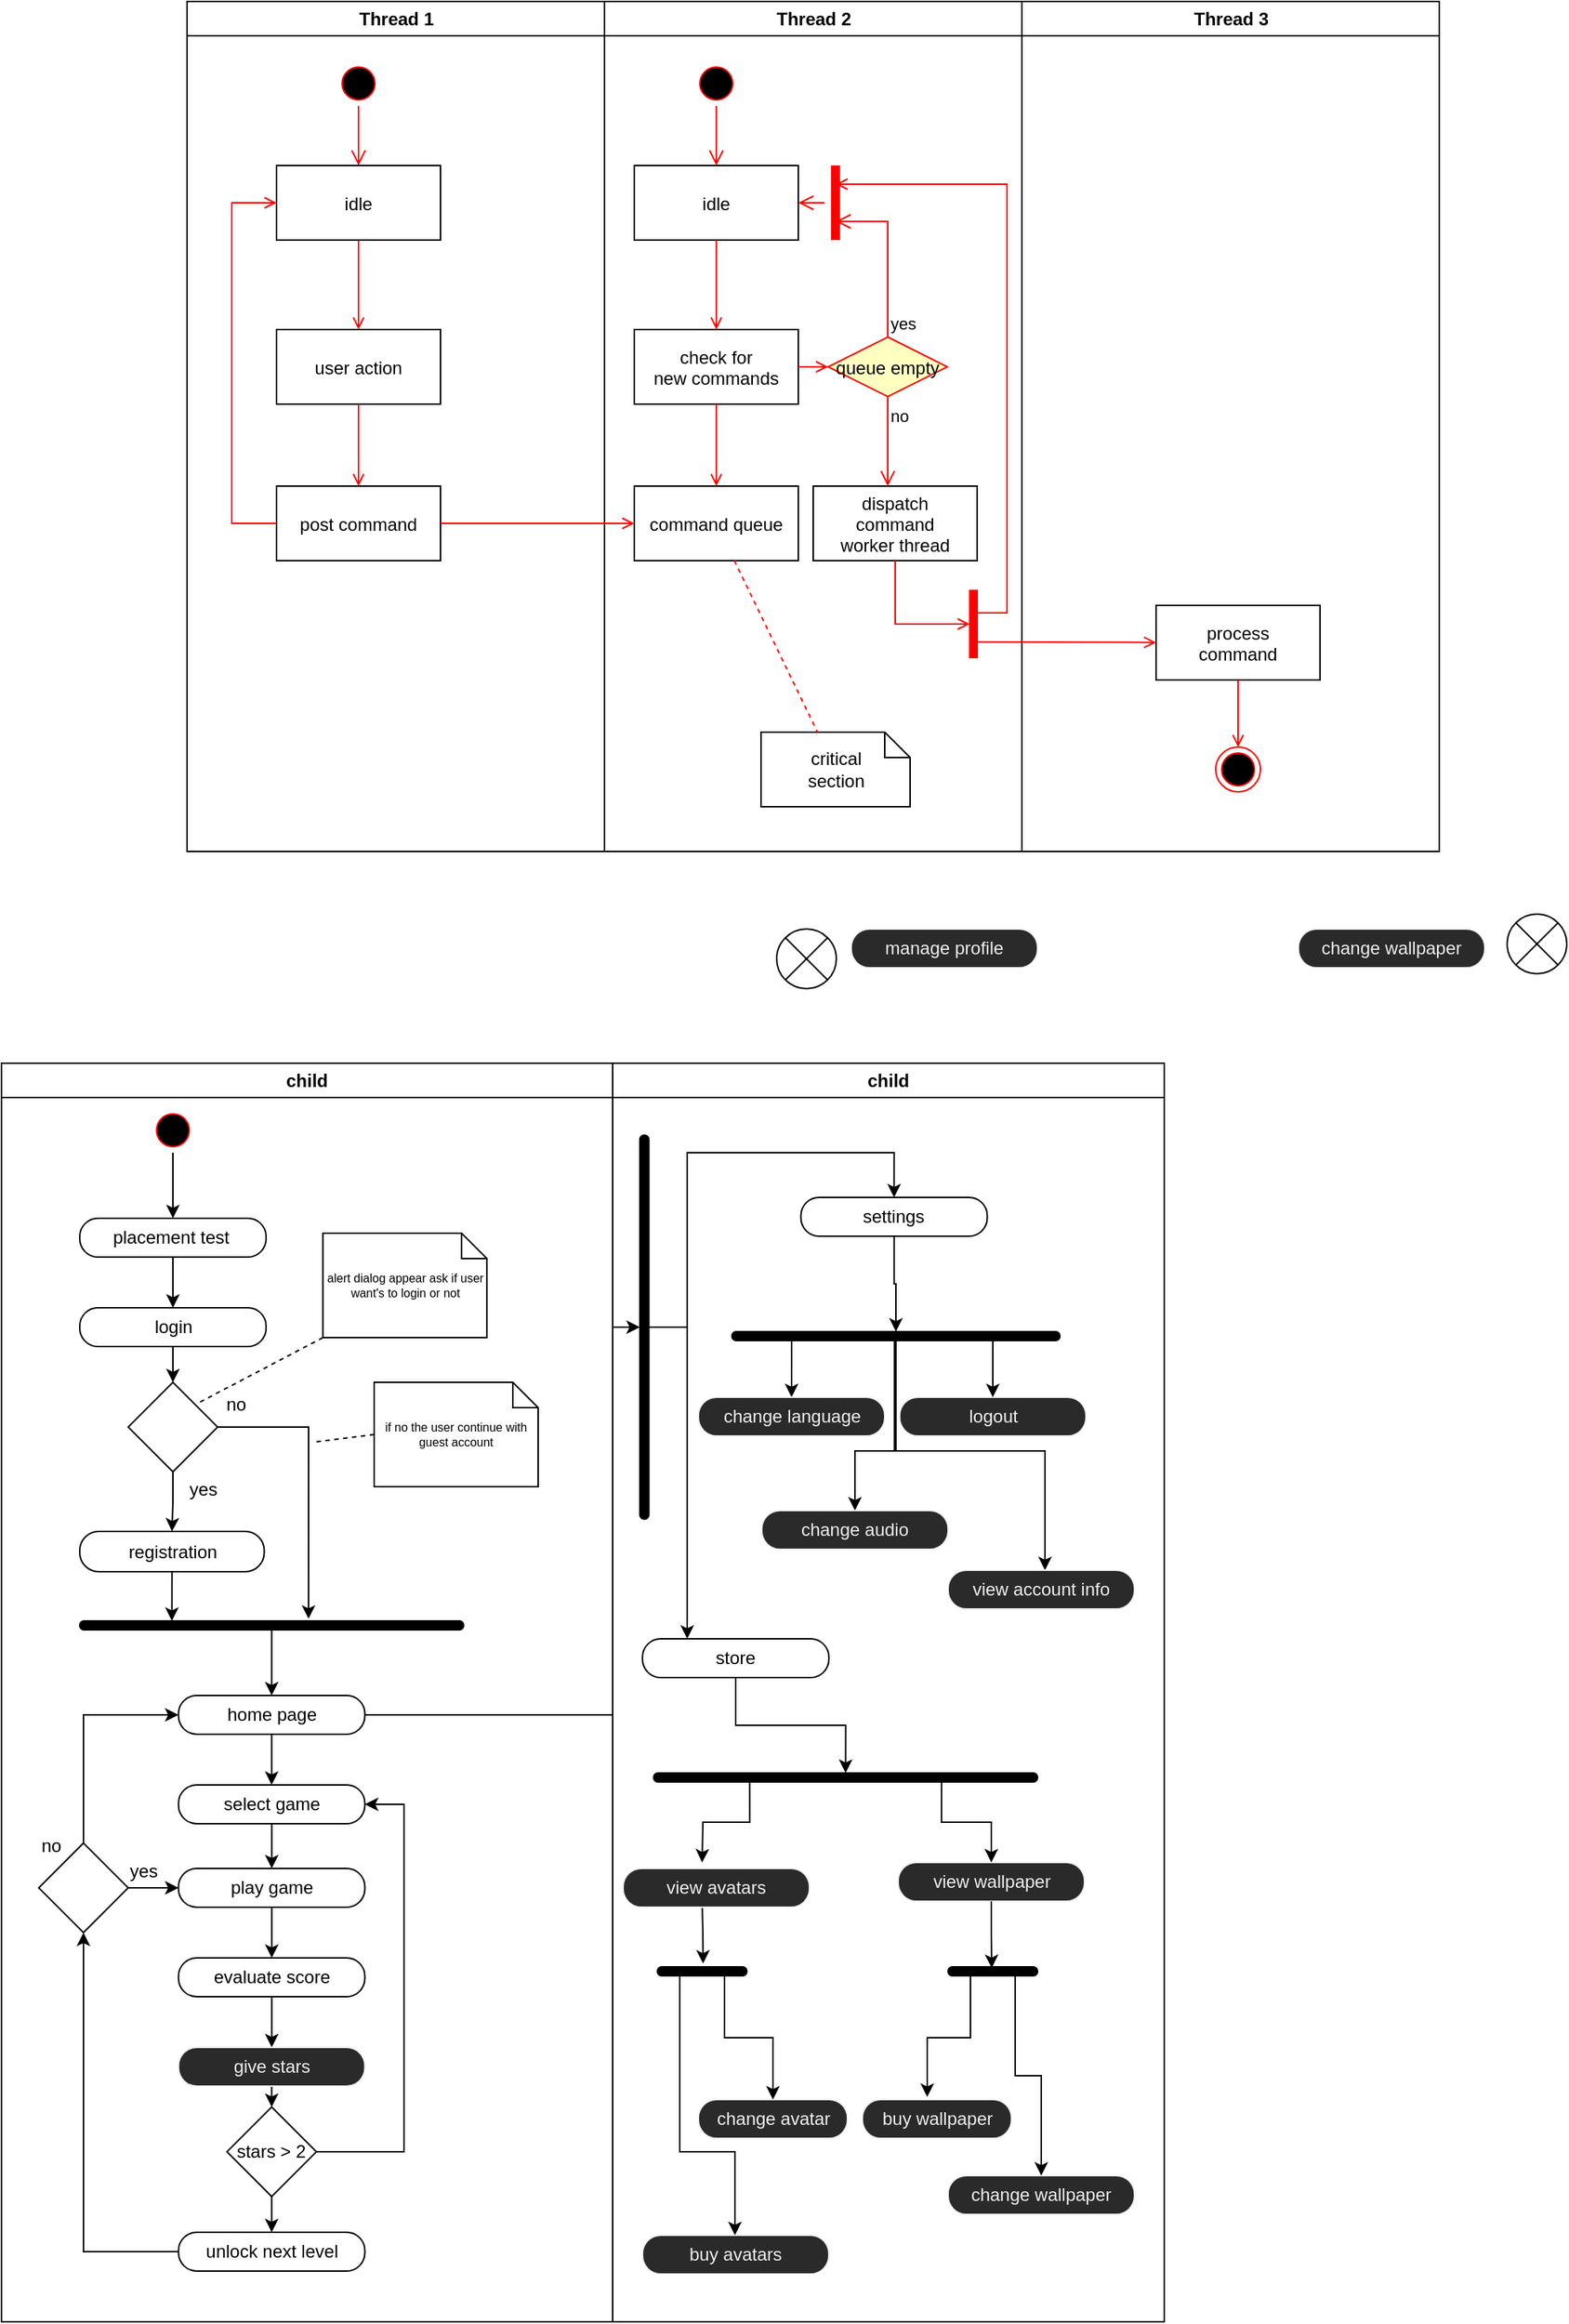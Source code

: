 <mxfile version="20.5.0" type="device"><diagram name="Page-1" id="e7e014a7-5840-1c2e-5031-d8a46d1fe8dd"><mxGraphModel dx="281" dy="156" grid="1" gridSize="10" guides="1" tooltips="1" connect="1" arrows="1" fold="1" page="1" pageScale="1" pageWidth="1169" pageHeight="826" background="none" math="0" shadow="0"><root><mxCell id="0"/><mxCell id="1" parent="0"/><mxCell id="2" value="Thread 1" style="swimlane;whiteSpace=wrap" parent="1" vertex="1"><mxGeometry x="164.5" y="128" width="280" height="570" as="geometry"/></mxCell><mxCell id="5" value="" style="ellipse;shape=startState;fillColor=#000000;strokeColor=#ff0000;" parent="2" vertex="1"><mxGeometry x="100" y="40" width="30" height="30" as="geometry"/></mxCell><mxCell id="6" value="" style="edgeStyle=elbowEdgeStyle;elbow=horizontal;verticalAlign=bottom;endArrow=open;endSize=8;strokeColor=#FF0000;endFill=1;rounded=0" parent="2" source="5" target="7" edge="1"><mxGeometry x="100" y="40" as="geometry"><mxPoint x="115" y="110" as="targetPoint"/></mxGeometry></mxCell><mxCell id="7" value="idle" style="" parent="2" vertex="1"><mxGeometry x="60" y="110" width="110" height="50" as="geometry"/></mxCell><mxCell id="8" value="user action" style="" parent="2" vertex="1"><mxGeometry x="60" y="220" width="110" height="50" as="geometry"/></mxCell><mxCell id="9" value="" style="endArrow=open;strokeColor=#FF0000;endFill=1;rounded=0" parent="2" source="7" target="8" edge="1"><mxGeometry relative="1" as="geometry"/></mxCell><mxCell id="10" value="post command" style="" parent="2" vertex="1"><mxGeometry x="60" y="325" width="110" height="50" as="geometry"/></mxCell><mxCell id="11" value="" style="endArrow=open;strokeColor=#FF0000;endFill=1;rounded=0" parent="2" source="8" target="10" edge="1"><mxGeometry relative="1" as="geometry"/></mxCell><mxCell id="12" value="" style="edgeStyle=elbowEdgeStyle;elbow=horizontal;strokeColor=#FF0000;endArrow=open;endFill=1;rounded=0" parent="2" source="10" target="7" edge="1"><mxGeometry width="100" height="100" relative="1" as="geometry"><mxPoint x="160" y="290" as="sourcePoint"/><mxPoint x="260" y="190" as="targetPoint"/><Array as="points"><mxPoint x="30" y="250"/></Array></mxGeometry></mxCell><mxCell id="3" value="Thread 2" style="swimlane;whiteSpace=wrap" parent="1" vertex="1"><mxGeometry x="444.5" y="128" width="280" height="570" as="geometry"/></mxCell><mxCell id="13" value="" style="ellipse;shape=startState;fillColor=#000000;strokeColor=#ff0000;" parent="3" vertex="1"><mxGeometry x="60" y="40" width="30" height="30" as="geometry"/></mxCell><mxCell id="14" value="" style="edgeStyle=elbowEdgeStyle;elbow=horizontal;verticalAlign=bottom;endArrow=open;endSize=8;strokeColor=#FF0000;endFill=1;rounded=0" parent="3" source="13" target="15" edge="1"><mxGeometry x="40" y="20" as="geometry"><mxPoint x="55" y="90" as="targetPoint"/></mxGeometry></mxCell><mxCell id="15" value="idle" style="" parent="3" vertex="1"><mxGeometry x="20" y="110" width="110" height="50" as="geometry"/></mxCell><mxCell id="16" value="check for &#10;new commands" style="" parent="3" vertex="1"><mxGeometry x="20" y="220" width="110" height="50" as="geometry"/></mxCell><mxCell id="17" value="" style="endArrow=open;strokeColor=#FF0000;endFill=1;rounded=0" parent="3" source="15" target="16" edge="1"><mxGeometry relative="1" as="geometry"/></mxCell><mxCell id="18" value="command queue" style="" parent="3" vertex="1"><mxGeometry x="20" y="325" width="110" height="50" as="geometry"/></mxCell><mxCell id="19" value="" style="endArrow=open;strokeColor=#FF0000;endFill=1;rounded=0" parent="3" source="16" target="18" edge="1"><mxGeometry relative="1" as="geometry"/></mxCell><mxCell id="21" value="queue empty" style="rhombus;fillColor=#ffffc0;strokeColor=#ff0000;" parent="3" vertex="1"><mxGeometry x="150" y="225" width="80" height="40" as="geometry"/></mxCell><mxCell id="22" value="yes" style="edgeStyle=elbowEdgeStyle;elbow=horizontal;align=left;verticalAlign=bottom;endArrow=open;endSize=8;strokeColor=#FF0000;exitX=0.5;exitY=0;endFill=1;rounded=0;entryX=0.75;entryY=0.5;entryPerimeter=0" parent="3" source="21" target="25" edge="1"><mxGeometry x="-1" relative="1" as="geometry"><mxPoint x="160" y="150" as="targetPoint"/><Array as="points"><mxPoint x="190" y="180"/></Array></mxGeometry></mxCell><mxCell id="23" value="no" style="edgeStyle=elbowEdgeStyle;elbow=horizontal;align=left;verticalAlign=top;endArrow=open;endSize=8;strokeColor=#FF0000;endFill=1;rounded=0" parent="3" source="21" target="30" edge="1"><mxGeometry x="-1" relative="1" as="geometry"><mxPoint x="190" y="305" as="targetPoint"/></mxGeometry></mxCell><mxCell id="24" value="" style="endArrow=open;strokeColor=#FF0000;endFill=1;rounded=0" parent="3" source="16" target="21" edge="1"><mxGeometry relative="1" as="geometry"/></mxCell><mxCell id="25" value="" style="shape=line;strokeWidth=6;strokeColor=#ff0000;rotation=90" parent="3" vertex="1"><mxGeometry x="130" y="127.5" width="50" height="15" as="geometry"/></mxCell><mxCell id="26" value="" style="edgeStyle=elbowEdgeStyle;elbow=horizontal;verticalAlign=bottom;endArrow=open;endSize=8;strokeColor=#FF0000;endFill=1;rounded=0" parent="3" source="25" target="15" edge="1"><mxGeometry x="130" y="90" as="geometry"><mxPoint x="230" y="140" as="targetPoint"/></mxGeometry></mxCell><mxCell id="30" value="dispatch&#10;command&#10;worker thread" style="" parent="3" vertex="1"><mxGeometry x="140" y="325" width="110" height="50" as="geometry"/></mxCell><mxCell id="31" value="critical&#10;section" style="shape=note;whiteSpace=wrap;size=17" parent="3" vertex="1"><mxGeometry x="105" y="490" width="100" height="50" as="geometry"/></mxCell><mxCell id="32" value="" style="endArrow=none;strokeColor=#FF0000;endFill=0;rounded=0;dashed=1" parent="3" source="18" target="31" edge="1"><mxGeometry relative="1" as="geometry"/></mxCell><mxCell id="34" value="" style="whiteSpace=wrap;strokeColor=#FF0000;fillColor=#FF0000" parent="3" vertex="1"><mxGeometry x="245" y="395" width="5" height="45" as="geometry"/></mxCell><mxCell id="41" value="" style="edgeStyle=elbowEdgeStyle;elbow=horizontal;entryX=0;entryY=0.5;strokeColor=#FF0000;endArrow=open;endFill=1;rounded=0" parent="3" source="30" target="34" edge="1"><mxGeometry width="100" height="100" relative="1" as="geometry"><mxPoint x="60" y="480" as="sourcePoint"/><mxPoint x="160" y="380" as="targetPoint"/><Array as="points"><mxPoint x="195" y="400"/></Array></mxGeometry></mxCell><mxCell id="4" value="Thread 3" style="swimlane;whiteSpace=wrap" parent="1" vertex="1"><mxGeometry x="724.5" y="128" width="280" height="570" as="geometry"/></mxCell><mxCell id="33" value="process&#10;command" style="" parent="4" vertex="1"><mxGeometry x="90" y="405" width="110" height="50" as="geometry"/></mxCell><mxCell id="35" value="" style="edgeStyle=elbowEdgeStyle;elbow=horizontal;strokeColor=#FF0000;endArrow=open;endFill=1;rounded=0;entryX=0.25;entryY=0.5;entryPerimeter=0" parent="4" target="25" edge="1"><mxGeometry width="100" height="100" relative="1" as="geometry"><mxPoint x="-30" y="410" as="sourcePoint"/><mxPoint x="-120" y="120" as="targetPoint"/><Array as="points"><mxPoint x="-10" y="135"/></Array></mxGeometry></mxCell><mxCell id="37" value="" style="edgeStyle=none;strokeColor=#FF0000;endArrow=open;endFill=1;rounded=0" parent="4" target="33" edge="1"><mxGeometry width="100" height="100" relative="1" as="geometry"><mxPoint x="-30" y="429.5" as="sourcePoint"/><mxPoint x="90" y="429.5" as="targetPoint"/></mxGeometry></mxCell><mxCell id="38" value="" style="ellipse;shape=endState;fillColor=#000000;strokeColor=#ff0000" parent="4" vertex="1"><mxGeometry x="130" y="500" width="30" height="30" as="geometry"/></mxCell><mxCell id="39" value="" style="endArrow=open;strokeColor=#FF0000;endFill=1;rounded=0" parent="4" source="33" target="38" edge="1"><mxGeometry relative="1" as="geometry"/></mxCell><mxCell id="20" value="" style="endArrow=open;strokeColor=#FF0000;endFill=1;rounded=0" parent="1" source="10" target="18" edge="1"><mxGeometry relative="1" as="geometry"/></mxCell><mxCell id="WMfVyOGKmo8t3W_rzKKd-42" value="child" style="swimlane;whiteSpace=wrap;" parent="1" vertex="1"><mxGeometry x="450" y="840" width="370" height="844" as="geometry"><mxRectangle x="450" y="840" width="70" height="30" as="alternateBounds"/></mxGeometry></mxCell><mxCell id="ETgoOi64vkc460wz7OdG-131" value="" style="edgeStyle=orthogonalEdgeStyle;rounded=0;orthogonalLoop=1;jettySize=auto;html=1;entryX=0.5;entryY=0;entryDx=0;entryDy=0;" parent="WMfVyOGKmo8t3W_rzKKd-42" source="ETgoOi64vkc460wz7OdG-128" target="UZT82pDDOwl8bOrQ1fOS-42" edge="1"><mxGeometry relative="1" as="geometry"/></mxCell><mxCell id="ETgoOi64vkc460wz7OdG-128" value="settings" style="rounded=1;whiteSpace=wrap;html=1;arcSize=47;" parent="WMfVyOGKmo8t3W_rzKKd-42" vertex="1"><mxGeometry x="126.25" y="90" width="125" height="26" as="geometry"/></mxCell><mxCell id="UZT82pDDOwl8bOrQ1fOS-41" value="logout" style="rounded=1;whiteSpace=wrap;html=1;arcSize=47;fillColor=rgb(42, 42, 42);strokeColor=rgb(240, 240, 240);fontColor=rgb(240, 240, 240);" vertex="1" parent="WMfVyOGKmo8t3W_rzKKd-42"><mxGeometry x="192.5" y="224" width="125" height="26" as="geometry"/></mxCell><mxCell id="UZT82pDDOwl8bOrQ1fOS-43" style="edgeStyle=orthogonalEdgeStyle;rounded=0;orthogonalLoop=1;jettySize=auto;html=1;exitX=0.801;exitY=1.016;exitDx=0;exitDy=0;entryX=0.5;entryY=0;entryDx=0;entryDy=0;exitPerimeter=0;" edge="1" parent="WMfVyOGKmo8t3W_rzKKd-42" source="UZT82pDDOwl8bOrQ1fOS-42" target="UZT82pDDOwl8bOrQ1fOS-41"><mxGeometry relative="1" as="geometry"><Array as="points"><mxPoint x="255" y="186"/></Array></mxGeometry></mxCell><mxCell id="UZT82pDDOwl8bOrQ1fOS-44" style="edgeStyle=orthogonalEdgeStyle;rounded=0;orthogonalLoop=1;jettySize=auto;html=1;entryX=0.5;entryY=0;entryDx=0;entryDy=0;exitX=0.182;exitY=1.05;exitDx=0;exitDy=0;exitPerimeter=0;" edge="1" parent="WMfVyOGKmo8t3W_rzKKd-42" source="UZT82pDDOwl8bOrQ1fOS-42" target="UZT82pDDOwl8bOrQ1fOS-56"><mxGeometry relative="1" as="geometry"><mxPoint x="120" y="190" as="sourcePoint"/><mxPoint x="124.5" y="250" as="targetPoint"/></mxGeometry></mxCell><mxCell id="UZT82pDDOwl8bOrQ1fOS-127" style="edgeStyle=orthogonalEdgeStyle;rounded=0;orthogonalLoop=1;jettySize=auto;html=1;exitX=0.5;exitY=1;exitDx=0;exitDy=0;" edge="1" parent="WMfVyOGKmo8t3W_rzKKd-42" source="UZT82pDDOwl8bOrQ1fOS-42"><mxGeometry relative="1" as="geometry"><mxPoint x="290" y="340" as="targetPoint"/><Array as="points"><mxPoint x="189" y="260"/><mxPoint x="290" y="260"/><mxPoint x="290" y="340"/></Array></mxGeometry></mxCell><mxCell id="UZT82pDDOwl8bOrQ1fOS-131" style="edgeStyle=orthogonalEdgeStyle;rounded=0;orthogonalLoop=1;jettySize=auto;html=1;exitX=0.5;exitY=1;exitDx=0;exitDy=0;entryX=0.5;entryY=0;entryDx=0;entryDy=0;" edge="1" parent="WMfVyOGKmo8t3W_rzKKd-42" source="UZT82pDDOwl8bOrQ1fOS-42" target="UZT82pDDOwl8bOrQ1fOS-57"><mxGeometry relative="1" as="geometry"><Array as="points"><mxPoint x="189" y="260"/><mxPoint x="162" y="260"/></Array></mxGeometry></mxCell><mxCell id="UZT82pDDOwl8bOrQ1fOS-42" value="" style="rounded=1;whiteSpace=wrap;html=1;arcSize=47;fillColor=#000000;strokeColor=rgb(0, 0, 0);fontColor=rgb(0, 0, 0);" vertex="1" parent="WMfVyOGKmo8t3W_rzKKd-42"><mxGeometry x="80" y="180" width="220" height="6" as="geometry"/></mxCell><mxCell id="UZT82pDDOwl8bOrQ1fOS-56" value="change language" style="rounded=1;whiteSpace=wrap;html=1;arcSize=47;fillColor=rgb(42, 42, 42);strokeColor=rgb(240, 240, 240);fontColor=rgb(240, 240, 240);" vertex="1" parent="WMfVyOGKmo8t3W_rzKKd-42"><mxGeometry x="57.5" y="224" width="125" height="26" as="geometry"/></mxCell><mxCell id="UZT82pDDOwl8bOrQ1fOS-57" value="change audio" style="rounded=1;whiteSpace=wrap;html=1;arcSize=47;fillColor=rgb(42, 42, 42);strokeColor=rgb(240, 240, 240);fontColor=rgb(240, 240, 240);" vertex="1" parent="WMfVyOGKmo8t3W_rzKKd-42"><mxGeometry x="100" y="300" width="125" height="26" as="geometry"/></mxCell><mxCell id="UZT82pDDOwl8bOrQ1fOS-59" value="" style="group" vertex="1" connectable="0" parent="WMfVyOGKmo8t3W_rzKKd-42"><mxGeometry x="110" y="-90" width="40" height="40" as="geometry"/></mxCell><mxCell id="UZT82pDDOwl8bOrQ1fOS-48" value="" style="ellipse;whiteSpace=wrap;html=1;aspect=fixed;" vertex="1" parent="UZT82pDDOwl8bOrQ1fOS-59"><mxGeometry width="40" height="40" as="geometry"/></mxCell><mxCell id="UZT82pDDOwl8bOrQ1fOS-49" value="" style="endArrow=none;html=1;rounded=0;entryX=1;entryY=0;entryDx=0;entryDy=0;exitX=0;exitY=1;exitDx=0;exitDy=0;" edge="1" parent="UZT82pDDOwl8bOrQ1fOS-59" source="UZT82pDDOwl8bOrQ1fOS-48" target="UZT82pDDOwl8bOrQ1fOS-48"><mxGeometry width="50" height="50" relative="1" as="geometry"><mxPoint x="-95" y="40" as="sourcePoint"/><mxPoint x="-45" y="-10" as="targetPoint"/></mxGeometry></mxCell><mxCell id="UZT82pDDOwl8bOrQ1fOS-50" value="" style="endArrow=none;html=1;rounded=0;entryX=0;entryY=0;entryDx=0;entryDy=0;exitX=1;exitY=1;exitDx=0;exitDy=0;" edge="1" parent="UZT82pDDOwl8bOrQ1fOS-59" source="UZT82pDDOwl8bOrQ1fOS-48" target="UZT82pDDOwl8bOrQ1fOS-48"><mxGeometry width="50" height="50" relative="1" as="geometry"><mxPoint x="-54.142" y="44.142" as="sourcePoint"/><mxPoint x="-25.858" y="15.858" as="targetPoint"/></mxGeometry></mxCell><mxCell id="UZT82pDDOwl8bOrQ1fOS-63" value="view account info" style="rounded=1;whiteSpace=wrap;html=1;arcSize=47;fillColor=rgb(42, 42, 42);strokeColor=rgb(240, 240, 240);fontColor=rgb(240, 240, 240);" vertex="1" parent="WMfVyOGKmo8t3W_rzKKd-42"><mxGeometry x="225" y="340" width="125" height="26" as="geometry"/></mxCell><mxCell id="UZT82pDDOwl8bOrQ1fOS-132" style="edgeStyle=orthogonalEdgeStyle;rounded=0;orthogonalLoop=1;jettySize=auto;html=1;exitX=0.5;exitY=1;exitDx=0;exitDy=0;entryX=0.5;entryY=0;entryDx=0;entryDy=0;" edge="1" parent="WMfVyOGKmo8t3W_rzKKd-42" source="UZT82pDDOwl8bOrQ1fOS-128" target="ETgoOi64vkc460wz7OdG-128"><mxGeometry relative="1" as="geometry"><Array as="points"><mxPoint x="50" y="177"/><mxPoint x="50" y="60"/><mxPoint x="189" y="60"/></Array></mxGeometry></mxCell><mxCell id="UZT82pDDOwl8bOrQ1fOS-133" style="edgeStyle=orthogonalEdgeStyle;rounded=0;orthogonalLoop=1;jettySize=auto;html=1;exitX=0.5;exitY=1;exitDx=0;exitDy=0;" edge="1" parent="WMfVyOGKmo8t3W_rzKKd-42" source="UZT82pDDOwl8bOrQ1fOS-128" target="UZT82pDDOwl8bOrQ1fOS-69"><mxGeometry relative="1" as="geometry"><Array as="points"><mxPoint x="50" y="177"/></Array></mxGeometry></mxCell><mxCell id="UZT82pDDOwl8bOrQ1fOS-128" value="" style="rounded=1;whiteSpace=wrap;html=1;arcSize=47;fillColor=#000000;strokeColor=rgb(0, 0, 0);fontColor=rgb(0, 0, 0);rotation=-90;" vertex="1" parent="WMfVyOGKmo8t3W_rzKKd-42"><mxGeometry x="-107.5" y="174" width="257.5" height="6" as="geometry"/></mxCell><mxCell id="UZT82pDDOwl8bOrQ1fOS-69" value="store" style="rounded=1;whiteSpace=wrap;html=1;arcSize=47;" vertex="1" parent="WMfVyOGKmo8t3W_rzKKd-42"><mxGeometry x="20" y="386" width="125" height="26" as="geometry"/></mxCell><mxCell id="UZT82pDDOwl8bOrQ1fOS-90" style="edgeStyle=orthogonalEdgeStyle;rounded=0;orthogonalLoop=1;jettySize=auto;html=1;exitX=0.25;exitY=1;exitDx=0;exitDy=0;entryX=0.5;entryY=0;entryDx=0;entryDy=0;" edge="1" parent="WMfVyOGKmo8t3W_rzKKd-42" source="UZT82pDDOwl8bOrQ1fOS-74"><mxGeometry relative="1" as="geometry"><mxPoint x="60" y="536" as="targetPoint"/></mxGeometry></mxCell><mxCell id="UZT82pDDOwl8bOrQ1fOS-74" value="" style="rounded=1;whiteSpace=wrap;html=1;arcSize=47;fillColor=#000000;strokeColor=rgb(0, 0, 0);fontColor=rgb(0, 0, 0);" vertex="1" parent="WMfVyOGKmo8t3W_rzKKd-42"><mxGeometry x="27.5" y="476" width="257.5" height="6" as="geometry"/></mxCell><mxCell id="UZT82pDDOwl8bOrQ1fOS-68" value="" style="edgeStyle=orthogonalEdgeStyle;rounded=0;orthogonalLoop=1;jettySize=auto;html=1;entryX=0.5;entryY=0;entryDx=0;entryDy=0;" edge="1" parent="WMfVyOGKmo8t3W_rzKKd-42" source="UZT82pDDOwl8bOrQ1fOS-69" target="UZT82pDDOwl8bOrQ1fOS-74"><mxGeometry relative="1" as="geometry"/></mxCell><mxCell id="UZT82pDDOwl8bOrQ1fOS-54" value="buy avatars" style="rounded=1;whiteSpace=wrap;html=1;arcSize=47;fillColor=rgb(42, 42, 42);strokeColor=rgb(240, 240, 240);fontColor=rgb(240, 240, 240);" vertex="1" parent="WMfVyOGKmo8t3W_rzKKd-42"><mxGeometry x="20" y="786" width="125" height="26" as="geometry"/></mxCell><mxCell id="UZT82pDDOwl8bOrQ1fOS-93" style="edgeStyle=orthogonalEdgeStyle;rounded=0;orthogonalLoop=1;jettySize=auto;html=1;exitX=0.5;exitY=1;exitDx=0;exitDy=0;entryX=0.511;entryY=-0.37;entryDx=0;entryDy=0;entryPerimeter=0;" edge="1" parent="WMfVyOGKmo8t3W_rzKKd-42" target="UZT82pDDOwl8bOrQ1fOS-92"><mxGeometry relative="1" as="geometry"><mxPoint x="60" y="562" as="sourcePoint"/></mxGeometry></mxCell><mxCell id="UZT82pDDOwl8bOrQ1fOS-87" value="change avatar" style="rounded=1;whiteSpace=wrap;html=1;arcSize=47;fillColor=rgb(42, 42, 42);strokeColor=rgb(240, 240, 240);fontColor=rgb(240, 240, 240);" vertex="1" parent="WMfVyOGKmo8t3W_rzKKd-42"><mxGeometry x="57.5" y="695" width="100" height="26" as="geometry"/></mxCell><mxCell id="UZT82pDDOwl8bOrQ1fOS-88" value="view wallpaper" style="rounded=1;whiteSpace=wrap;html=1;arcSize=47;fillColor=rgb(42, 42, 42);strokeColor=rgb(240, 240, 240);fontColor=rgb(240, 240, 240);" vertex="1" parent="WMfVyOGKmo8t3W_rzKKd-42"><mxGeometry x="191.5" y="536" width="125" height="26" as="geometry"/></mxCell><mxCell id="UZT82pDDOwl8bOrQ1fOS-89" style="edgeStyle=orthogonalEdgeStyle;rounded=0;orthogonalLoop=1;jettySize=auto;html=1;exitX=0.75;exitY=1;exitDx=0;exitDy=0;entryX=0.5;entryY=0;entryDx=0;entryDy=0;" edge="1" parent="WMfVyOGKmo8t3W_rzKKd-42" source="UZT82pDDOwl8bOrQ1fOS-74" target="UZT82pDDOwl8bOrQ1fOS-88"><mxGeometry relative="1" as="geometry"/></mxCell><mxCell id="UZT82pDDOwl8bOrQ1fOS-94" style="edgeStyle=orthogonalEdgeStyle;rounded=0;orthogonalLoop=1;jettySize=auto;html=1;exitX=0.75;exitY=1;exitDx=0;exitDy=0;entryX=0.5;entryY=0;entryDx=0;entryDy=0;" edge="1" parent="WMfVyOGKmo8t3W_rzKKd-42" source="UZT82pDDOwl8bOrQ1fOS-92" target="UZT82pDDOwl8bOrQ1fOS-87"><mxGeometry relative="1" as="geometry"/></mxCell><mxCell id="UZT82pDDOwl8bOrQ1fOS-130" style="edgeStyle=orthogonalEdgeStyle;rounded=0;orthogonalLoop=1;jettySize=auto;html=1;exitX=0.25;exitY=1;exitDx=0;exitDy=0;" edge="1" parent="WMfVyOGKmo8t3W_rzKKd-42" source="UZT82pDDOwl8bOrQ1fOS-92" target="UZT82pDDOwl8bOrQ1fOS-54"><mxGeometry relative="1" as="geometry"><Array as="points"><mxPoint x="45" y="730"/><mxPoint x="82" y="730"/></Array></mxGeometry></mxCell><mxCell id="UZT82pDDOwl8bOrQ1fOS-92" value="" style="rounded=1;whiteSpace=wrap;html=1;arcSize=47;fillColor=#000000;strokeColor=rgb(0, 0, 0);fontColor=rgb(0, 0, 0);" vertex="1" parent="WMfVyOGKmo8t3W_rzKKd-42"><mxGeometry x="30" y="606" width="60" height="6" as="geometry"/></mxCell><mxCell id="UZT82pDDOwl8bOrQ1fOS-112" value="buy wallpaper" style="rounded=1;whiteSpace=wrap;html=1;arcSize=47;fillColor=rgb(42, 42, 42);strokeColor=rgb(240, 240, 240);fontColor=rgb(240, 240, 240);" vertex="1" parent="WMfVyOGKmo8t3W_rzKKd-42"><mxGeometry x="167.5" y="695" width="100" height="26" as="geometry"/></mxCell><mxCell id="UZT82pDDOwl8bOrQ1fOS-113" value="change wallpaper" style="rounded=1;whiteSpace=wrap;html=1;arcSize=47;fillColor=rgb(42, 42, 42);strokeColor=rgb(240, 240, 240);fontColor=rgb(240, 240, 240);" vertex="1" parent="WMfVyOGKmo8t3W_rzKKd-42"><mxGeometry x="225" y="746" width="125" height="26" as="geometry"/></mxCell><mxCell id="UZT82pDDOwl8bOrQ1fOS-114" style="edgeStyle=orthogonalEdgeStyle;rounded=0;orthogonalLoop=1;jettySize=auto;html=1;exitX=0.75;exitY=1;exitDx=0;exitDy=0;entryX=0.5;entryY=0;entryDx=0;entryDy=0;" edge="1" parent="WMfVyOGKmo8t3W_rzKKd-42" source="UZT82pDDOwl8bOrQ1fOS-116" target="UZT82pDDOwl8bOrQ1fOS-113"><mxGeometry relative="1" as="geometry"/></mxCell><mxCell id="UZT82pDDOwl8bOrQ1fOS-115" style="edgeStyle=orthogonalEdgeStyle;rounded=0;orthogonalLoop=1;jettySize=auto;html=1;exitX=0.25;exitY=1;exitDx=0;exitDy=0;entryX=0.435;entryY=-0.068;entryDx=0;entryDy=0;entryPerimeter=0;" edge="1" parent="WMfVyOGKmo8t3W_rzKKd-42" source="UZT82pDDOwl8bOrQ1fOS-116" target="UZT82pDDOwl8bOrQ1fOS-112"><mxGeometry relative="1" as="geometry"/></mxCell><mxCell id="UZT82pDDOwl8bOrQ1fOS-116" value="" style="rounded=1;whiteSpace=wrap;html=1;arcSize=47;fillColor=#000000;strokeColor=rgb(0, 0, 0);fontColor=rgb(0, 0, 0);" vertex="1" parent="WMfVyOGKmo8t3W_rzKKd-42"><mxGeometry x="225" y="606" width="60" height="6" as="geometry"/></mxCell><mxCell id="UZT82pDDOwl8bOrQ1fOS-118" style="edgeStyle=orthogonalEdgeStyle;rounded=0;orthogonalLoop=1;jettySize=auto;html=1;exitX=0.5;exitY=1;exitDx=0;exitDy=0;entryX=0.488;entryY=0.127;entryDx=0;entryDy=0;entryPerimeter=0;" edge="1" parent="WMfVyOGKmo8t3W_rzKKd-42" source="UZT82pDDOwl8bOrQ1fOS-88" target="UZT82pDDOwl8bOrQ1fOS-116"><mxGeometry relative="1" as="geometry"/></mxCell><mxCell id="UZT82pDDOwl8bOrQ1fOS-84" value="view avatars" style="rounded=1;whiteSpace=wrap;html=1;arcSize=47;fillColor=rgb(42, 42, 42);strokeColor=rgb(240, 240, 240);fontColor=rgb(240, 240, 240);" vertex="1" parent="WMfVyOGKmo8t3W_rzKKd-42"><mxGeometry x="7" y="540" width="125" height="26" as="geometry"/></mxCell><mxCell id="ETgoOi64vkc460wz7OdG-87" value="child" style="swimlane;whiteSpace=wrap;" parent="1" vertex="1"><mxGeometry x="40" y="840" width="410" height="844" as="geometry"><mxRectangle x="164.5" y="826" width="70" height="30" as="alternateBounds"/></mxGeometry></mxCell><mxCell id="ETgoOi64vkc460wz7OdG-88" style="edgeStyle=orthogonalEdgeStyle;rounded=0;orthogonalLoop=1;jettySize=auto;html=1;exitX=0.5;exitY=1;exitDx=0;exitDy=0;entryX=0.5;entryY=0;entryDx=0;entryDy=0;" parent="ETgoOi64vkc460wz7OdG-87" source="ETgoOi64vkc460wz7OdG-89" target="ETgoOi64vkc460wz7OdG-90" edge="1"><mxGeometry relative="1" as="geometry"/></mxCell><mxCell id="ETgoOi64vkc460wz7OdG-89" value="" style="ellipse;shape=startState;fillColor=#000000;strokeColor=#ff0000;" parent="ETgoOi64vkc460wz7OdG-87" vertex="1"><mxGeometry x="100" y="30" width="30" height="30" as="geometry"/></mxCell><mxCell id="ETgoOi64vkc460wz7OdG-90" value="placement test&amp;nbsp;" style="rounded=1;whiteSpace=wrap;html=1;arcSize=47;" parent="ETgoOi64vkc460wz7OdG-87" vertex="1"><mxGeometry x="52.5" y="104" width="125" height="26" as="geometry"/></mxCell><mxCell id="ETgoOi64vkc460wz7OdG-91" style="edgeStyle=orthogonalEdgeStyle;rounded=0;orthogonalLoop=1;jettySize=auto;html=1;exitX=0.5;exitY=1;exitDx=0;exitDy=0;entryX=0.24;entryY=0;entryDx=0;entryDy=0;entryPerimeter=0;" parent="ETgoOi64vkc460wz7OdG-87" source="ETgoOi64vkc460wz7OdG-92" target="ETgoOi64vkc460wz7OdG-95" edge="1"><mxGeometry relative="1" as="geometry"/></mxCell><mxCell id="ETgoOi64vkc460wz7OdG-92" value="registration" style="rounded=1;whiteSpace=wrap;html=1;arcSize=47;" parent="ETgoOi64vkc460wz7OdG-87" vertex="1"><mxGeometry x="52.5" y="314" width="123.75" height="27" as="geometry"/></mxCell><mxCell id="ETgoOi64vkc460wz7OdG-93" value="no" style="text;html=1;align=center;verticalAlign=middle;resizable=0;points=[];autosize=1;strokeColor=none;fillColor=none;" parent="ETgoOi64vkc460wz7OdG-87" vertex="1"><mxGeometry x="136.88" y="214" width="40" height="30" as="geometry"/></mxCell><mxCell id="ETgoOi64vkc460wz7OdG-94" style="edgeStyle=orthogonalEdgeStyle;rounded=0;orthogonalLoop=1;jettySize=auto;html=1;exitX=0.5;exitY=1;exitDx=0;exitDy=0;entryX=0.5;entryY=0;entryDx=0;entryDy=0;" parent="ETgoOi64vkc460wz7OdG-87" source="ETgoOi64vkc460wz7OdG-95" target="ETgoOi64vkc460wz7OdG-97" edge="1"><mxGeometry relative="1" as="geometry"/></mxCell><mxCell id="ETgoOi64vkc460wz7OdG-95" value="" style="rounded=1;whiteSpace=wrap;html=1;arcSize=47;fillColor=#000000;strokeColor=rgb(0, 0, 0);fontColor=rgb(0, 0, 0);" parent="ETgoOi64vkc460wz7OdG-87" vertex="1"><mxGeometry x="52.5" y="374" width="257.5" height="6" as="geometry"/></mxCell><mxCell id="ETgoOi64vkc460wz7OdG-96" style="edgeStyle=orthogonalEdgeStyle;rounded=0;orthogonalLoop=1;jettySize=auto;html=1;exitX=0.5;exitY=1;exitDx=0;exitDy=0;entryX=0.5;entryY=0;entryDx=0;entryDy=0;" parent="ETgoOi64vkc460wz7OdG-87" source="ETgoOi64vkc460wz7OdG-97" target="ETgoOi64vkc460wz7OdG-99" edge="1"><mxGeometry relative="1" as="geometry"/></mxCell><mxCell id="ETgoOi64vkc460wz7OdG-97" value="home page" style="rounded=1;whiteSpace=wrap;html=1;arcSize=47;" parent="ETgoOi64vkc460wz7OdG-87" vertex="1"><mxGeometry x="118.75" y="424" width="125" height="26" as="geometry"/></mxCell><mxCell id="ETgoOi64vkc460wz7OdG-98" value="" style="edgeStyle=orthogonalEdgeStyle;rounded=0;orthogonalLoop=1;jettySize=auto;html=1;" parent="ETgoOi64vkc460wz7OdG-87" source="ETgoOi64vkc460wz7OdG-99" target="ETgoOi64vkc460wz7OdG-115" edge="1"><mxGeometry relative="1" as="geometry"/></mxCell><mxCell id="ETgoOi64vkc460wz7OdG-99" value="select game" style="rounded=1;whiteSpace=wrap;html=1;arcSize=47;" parent="ETgoOi64vkc460wz7OdG-87" vertex="1"><mxGeometry x="118.75" y="484" width="125" height="26" as="geometry"/></mxCell><mxCell id="ETgoOi64vkc460wz7OdG-100" value="yes" style="text;html=1;align=center;verticalAlign=middle;resizable=0;points=[];autosize=1;strokeColor=none;fillColor=none;" parent="ETgoOi64vkc460wz7OdG-87" vertex="1"><mxGeometry x="115" y="271" width="40" height="30" as="geometry"/></mxCell><mxCell id="ETgoOi64vkc460wz7OdG-103" value="yes" style="text;html=1;align=center;verticalAlign=middle;resizable=0;points=[];autosize=1;strokeColor=none;fillColor=none;" parent="ETgoOi64vkc460wz7OdG-87" vertex="1"><mxGeometry x="75" y="527" width="40" height="30" as="geometry"/></mxCell><mxCell id="ETgoOi64vkc460wz7OdG-104" value="no" style="text;html=1;align=center;verticalAlign=middle;resizable=0;points=[];autosize=1;strokeColor=none;fillColor=none;" parent="ETgoOi64vkc460wz7OdG-87" vertex="1"><mxGeometry x="12.5" y="510" width="40" height="30" as="geometry"/></mxCell><mxCell id="ETgoOi64vkc460wz7OdG-105" style="rounded=0;orthogonalLoop=1;jettySize=auto;html=1;exitX=0;exitY=1;exitDx=0;exitDy=0;exitPerimeter=0;entryX=1;entryY=0;entryDx=0;entryDy=0;fontSize=8;endArrow=none;endFill=0;dashed=1;" parent="ETgoOi64vkc460wz7OdG-87" source="ETgoOi64vkc460wz7OdG-106" edge="1"><mxGeometry relative="1" as="geometry"><mxPoint x="131.25" y="228.25" as="targetPoint"/></mxGeometry></mxCell><mxCell id="ETgoOi64vkc460wz7OdG-106" value="alert dialog appear ask if user want's to login or not" style="shape=note;whiteSpace=wrap;size=17;fontSize=8;" parent="ETgoOi64vkc460wz7OdG-87" vertex="1"><mxGeometry x="215.63" y="114" width="110" height="70" as="geometry"/></mxCell><mxCell id="ETgoOi64vkc460wz7OdG-107" style="edgeStyle=none;rounded=0;orthogonalLoop=1;jettySize=auto;html=1;exitX=0;exitY=0.5;exitDx=0;exitDy=0;exitPerimeter=0;dashed=1;fontSize=8;endArrow=none;endFill=0;" parent="ETgoOi64vkc460wz7OdG-87" source="ETgoOi64vkc460wz7OdG-108" edge="1"><mxGeometry relative="1" as="geometry"><mxPoint x="210" y="254" as="targetPoint"/></mxGeometry></mxCell><mxCell id="ETgoOi64vkc460wz7OdG-108" value="if no the user continue with guest account" style="shape=note;whiteSpace=wrap;size=17;fontSize=8;" parent="ETgoOi64vkc460wz7OdG-87" vertex="1"><mxGeometry x="250" y="214" width="110" height="70" as="geometry"/></mxCell><mxCell id="ETgoOi64vkc460wz7OdG-109" value="login" style="rounded=1;whiteSpace=wrap;html=1;arcSize=47;" parent="ETgoOi64vkc460wz7OdG-87" vertex="1"><mxGeometry x="52.5" y="164" width="125" height="26" as="geometry"/></mxCell><mxCell id="ETgoOi64vkc460wz7OdG-110" value="" style="edgeStyle=orthogonalEdgeStyle;rounded=0;orthogonalLoop=1;jettySize=auto;html=1;exitX=0.5;exitY=1;exitDx=0;exitDy=0;" parent="ETgoOi64vkc460wz7OdG-87" source="ETgoOi64vkc460wz7OdG-90" target="ETgoOi64vkc460wz7OdG-109" edge="1"><mxGeometry relative="1" as="geometry"><mxPoint x="115" y="200" as="sourcePoint"/><mxPoint x="115" y="164" as="targetPoint"/></mxGeometry></mxCell><mxCell id="ETgoOi64vkc460wz7OdG-111" value="" style="rhombus;whiteSpace=wrap;html=1;" parent="ETgoOi64vkc460wz7OdG-87" vertex="1"><mxGeometry x="85" y="214" width="60" height="60" as="geometry"/></mxCell><mxCell id="ETgoOi64vkc460wz7OdG-112" style="edgeStyle=orthogonalEdgeStyle;rounded=0;orthogonalLoop=1;jettySize=auto;html=1;entryX=0.596;entryY=-0.24;entryDx=0;entryDy=0;entryPerimeter=0;exitX=1;exitY=0.5;exitDx=0;exitDy=0;" parent="ETgoOi64vkc460wz7OdG-87" source="ETgoOi64vkc460wz7OdG-111" target="ETgoOi64vkc460wz7OdG-95" edge="1"><mxGeometry relative="1" as="geometry"><mxPoint x="225.5" y="464" as="targetPoint"/><Array as="points"><mxPoint x="206" y="244"/></Array><mxPoint x="147.5" y="242.5" as="sourcePoint"/></mxGeometry></mxCell><mxCell id="ETgoOi64vkc460wz7OdG-113" value="" style="edgeStyle=orthogonalEdgeStyle;rounded=0;orthogonalLoop=1;jettySize=auto;html=1;exitX=0.5;exitY=1;exitDx=0;exitDy=0;entryX=0.5;entryY=0;entryDx=0;entryDy=0;" parent="ETgoOi64vkc460wz7OdG-87" source="ETgoOi64vkc460wz7OdG-109" target="ETgoOi64vkc460wz7OdG-111" edge="1"><mxGeometry relative="1" as="geometry"><mxPoint x="115" y="190" as="sourcePoint"/><mxPoint x="115" y="214" as="targetPoint"/></mxGeometry></mxCell><mxCell id="ETgoOi64vkc460wz7OdG-114" style="edgeStyle=orthogonalEdgeStyle;rounded=0;orthogonalLoop=1;jettySize=auto;html=1;exitX=0.5;exitY=1;exitDx=0;exitDy=0;entryX=0.5;entryY=0;entryDx=0;entryDy=0;" parent="ETgoOi64vkc460wz7OdG-87" source="ETgoOi64vkc460wz7OdG-111" target="ETgoOi64vkc460wz7OdG-92" edge="1"><mxGeometry relative="1" as="geometry"><mxPoint x="115" y="271" as="sourcePoint"/></mxGeometry></mxCell><mxCell id="ETgoOi64vkc460wz7OdG-115" value="play game" style="rounded=1;whiteSpace=wrap;html=1;arcSize=47;" parent="ETgoOi64vkc460wz7OdG-87" vertex="1"><mxGeometry x="118.75" y="540" width="125" height="26" as="geometry"/></mxCell><mxCell id="UZT82pDDOwl8bOrQ1fOS-120" value="" style="edgeStyle=orthogonalEdgeStyle;rounded=0;orthogonalLoop=1;jettySize=auto;html=1;" edge="1" parent="ETgoOi64vkc460wz7OdG-87" source="ETgoOi64vkc460wz7OdG-116" target="UZT82pDDOwl8bOrQ1fOS-119"><mxGeometry relative="1" as="geometry"/></mxCell><mxCell id="ETgoOi64vkc460wz7OdG-116" value="evaluate score" style="rounded=1;whiteSpace=wrap;html=1;arcSize=47;" parent="ETgoOi64vkc460wz7OdG-87" vertex="1"><mxGeometry x="118.75" y="600" width="125" height="26" as="geometry"/></mxCell><mxCell id="ETgoOi64vkc460wz7OdG-117" value="" style="edgeStyle=orthogonalEdgeStyle;rounded=0;orthogonalLoop=1;jettySize=auto;html=1;" parent="ETgoOi64vkc460wz7OdG-87" source="ETgoOi64vkc460wz7OdG-115" target="ETgoOi64vkc460wz7OdG-116" edge="1"><mxGeometry relative="1" as="geometry"/></mxCell><mxCell id="ETgoOi64vkc460wz7OdG-121" style="edgeStyle=orthogonalEdgeStyle;rounded=0;orthogonalLoop=1;jettySize=auto;html=1;exitX=0;exitY=0.5;exitDx=0;exitDy=0;entryX=0.5;entryY=1;entryDx=0;entryDy=0;" parent="ETgoOi64vkc460wz7OdG-87" source="ETgoOi64vkc460wz7OdG-122" target="ETgoOi64vkc460wz7OdG-126" edge="1"><mxGeometry relative="1" as="geometry"/></mxCell><mxCell id="ETgoOi64vkc460wz7OdG-122" value="unlock next level" style="rounded=1;whiteSpace=wrap;html=1;arcSize=47;" parent="ETgoOi64vkc460wz7OdG-87" vertex="1"><mxGeometry x="118.75" y="784" width="125" height="26" as="geometry"/></mxCell><mxCell id="ETgoOi64vkc460wz7OdG-123" style="edgeStyle=orthogonalEdgeStyle;rounded=0;orthogonalLoop=1;jettySize=auto;html=1;exitX=0.5;exitY=1;exitDx=0;exitDy=0;" parent="ETgoOi64vkc460wz7OdG-87" edge="1"><mxGeometry relative="1" as="geometry"><mxPoint x="181.25" y="734" as="sourcePoint"/><mxPoint x="181.25" y="734" as="targetPoint"/></mxGeometry></mxCell><mxCell id="ETgoOi64vkc460wz7OdG-124" style="edgeStyle=orthogonalEdgeStyle;rounded=0;orthogonalLoop=1;jettySize=auto;html=1;exitX=1;exitY=0.5;exitDx=0;exitDy=0;entryX=0;entryY=0.5;entryDx=0;entryDy=0;" parent="ETgoOi64vkc460wz7OdG-87" source="ETgoOi64vkc460wz7OdG-126" target="ETgoOi64vkc460wz7OdG-115" edge="1"><mxGeometry relative="1" as="geometry"/></mxCell><mxCell id="ETgoOi64vkc460wz7OdG-125" style="edgeStyle=orthogonalEdgeStyle;rounded=0;orthogonalLoop=1;jettySize=auto;html=1;exitX=0.5;exitY=0;exitDx=0;exitDy=0;entryX=0;entryY=0.5;entryDx=0;entryDy=0;" parent="ETgoOi64vkc460wz7OdG-87" source="ETgoOi64vkc460wz7OdG-126" target="ETgoOi64vkc460wz7OdG-97" edge="1"><mxGeometry relative="1" as="geometry"/></mxCell><mxCell id="ETgoOi64vkc460wz7OdG-126" value="" style="rhombus;whiteSpace=wrap;html=1;" parent="ETgoOi64vkc460wz7OdG-87" vertex="1"><mxGeometry x="25" y="523" width="60" height="60" as="geometry"/></mxCell><mxCell id="UZT82pDDOwl8bOrQ1fOS-122" style="edgeStyle=orthogonalEdgeStyle;rounded=0;orthogonalLoop=1;jettySize=auto;html=1;exitX=0.5;exitY=1;exitDx=0;exitDy=0;entryX=0.5;entryY=0;entryDx=0;entryDy=0;" edge="1" parent="ETgoOi64vkc460wz7OdG-87" source="UZT82pDDOwl8bOrQ1fOS-119" target="UZT82pDDOwl8bOrQ1fOS-121"><mxGeometry relative="1" as="geometry"/></mxCell><mxCell id="UZT82pDDOwl8bOrQ1fOS-119" value="give stars" style="rounded=1;whiteSpace=wrap;html=1;arcSize=47;fillColor=rgb(42, 42, 42);strokeColor=rgb(240, 240, 240);fontColor=rgb(240, 240, 240);" vertex="1" parent="ETgoOi64vkc460wz7OdG-87"><mxGeometry x="118.75" y="660" width="125" height="26" as="geometry"/></mxCell><mxCell id="UZT82pDDOwl8bOrQ1fOS-123" style="edgeStyle=orthogonalEdgeStyle;rounded=0;orthogonalLoop=1;jettySize=auto;html=1;exitX=0.5;exitY=1;exitDx=0;exitDy=0;entryX=0.5;entryY=0;entryDx=0;entryDy=0;" edge="1" parent="ETgoOi64vkc460wz7OdG-87" source="UZT82pDDOwl8bOrQ1fOS-121" target="ETgoOi64vkc460wz7OdG-122"><mxGeometry relative="1" as="geometry"/></mxCell><mxCell id="UZT82pDDOwl8bOrQ1fOS-124" style="edgeStyle=orthogonalEdgeStyle;rounded=0;orthogonalLoop=1;jettySize=auto;html=1;exitX=1;exitY=0.5;exitDx=0;exitDy=0;entryX=1;entryY=0.5;entryDx=0;entryDy=0;" edge="1" parent="ETgoOi64vkc460wz7OdG-87" source="UZT82pDDOwl8bOrQ1fOS-121" target="ETgoOi64vkc460wz7OdG-99"><mxGeometry relative="1" as="geometry"><Array as="points"><mxPoint x="270" y="730"/><mxPoint x="270" y="497"/></Array></mxGeometry></mxCell><mxCell id="UZT82pDDOwl8bOrQ1fOS-121" value="stars &amp;gt; 2" style="rhombus;whiteSpace=wrap;html=1;" vertex="1" parent="ETgoOi64vkc460wz7OdG-87"><mxGeometry x="151.25" y="700" width="60" height="60" as="geometry"/></mxCell><mxCell id="UZT82pDDOwl8bOrQ1fOS-53" value="manage profile" style="rounded=1;whiteSpace=wrap;html=1;arcSize=47;fillColor=rgb(42, 42, 42);strokeColor=rgb(240, 240, 240);fontColor=rgb(240, 240, 240);" vertex="1" parent="1"><mxGeometry x="610" y="750" width="125" height="26" as="geometry"/></mxCell><mxCell id="UZT82pDDOwl8bOrQ1fOS-55" value="change wallpaper" style="rounded=1;whiteSpace=wrap;html=1;arcSize=47;fillColor=rgb(42, 42, 42);strokeColor=rgb(240, 240, 240);fontColor=rgb(240, 240, 240);" vertex="1" parent="1"><mxGeometry x="910" y="750" width="125" height="26" as="geometry"/></mxCell><mxCell id="UZT82pDDOwl8bOrQ1fOS-77" value="" style="group" vertex="1" connectable="0" parent="1"><mxGeometry x="1050" y="740" width="40" height="40" as="geometry"/></mxCell><mxCell id="UZT82pDDOwl8bOrQ1fOS-78" value="" style="ellipse;whiteSpace=wrap;html=1;aspect=fixed;" vertex="1" parent="UZT82pDDOwl8bOrQ1fOS-77"><mxGeometry width="40" height="40" as="geometry"/></mxCell><mxCell id="UZT82pDDOwl8bOrQ1fOS-79" value="" style="endArrow=none;html=1;rounded=0;entryX=1;entryY=0;entryDx=0;entryDy=0;exitX=0;exitY=1;exitDx=0;exitDy=0;" edge="1" parent="UZT82pDDOwl8bOrQ1fOS-77" source="UZT82pDDOwl8bOrQ1fOS-78" target="UZT82pDDOwl8bOrQ1fOS-78"><mxGeometry width="50" height="50" relative="1" as="geometry"><mxPoint x="-95" y="40" as="sourcePoint"/><mxPoint x="-45" y="-10" as="targetPoint"/></mxGeometry></mxCell><mxCell id="UZT82pDDOwl8bOrQ1fOS-80" value="" style="endArrow=none;html=1;rounded=0;entryX=0;entryY=0;entryDx=0;entryDy=0;exitX=1;exitY=1;exitDx=0;exitDy=0;" edge="1" parent="UZT82pDDOwl8bOrQ1fOS-77" source="UZT82pDDOwl8bOrQ1fOS-78" target="UZT82pDDOwl8bOrQ1fOS-78"><mxGeometry width="50" height="50" relative="1" as="geometry"><mxPoint x="-54.142" y="44.142" as="sourcePoint"/><mxPoint x="-25.858" y="15.858" as="targetPoint"/></mxGeometry></mxCell><mxCell id="UZT82pDDOwl8bOrQ1fOS-129" style="edgeStyle=orthogonalEdgeStyle;rounded=0;orthogonalLoop=1;jettySize=auto;html=1;exitX=1;exitY=0.5;exitDx=0;exitDy=0;entryX=0.5;entryY=0;entryDx=0;entryDy=0;" edge="1" parent="1" source="ETgoOi64vkc460wz7OdG-97" target="UZT82pDDOwl8bOrQ1fOS-128"><mxGeometry relative="1" as="geometry"><Array as="points"><mxPoint x="450" y="1277"/><mxPoint x="450" y="1017"/></Array></mxGeometry></mxCell></root></mxGraphModel></diagram></mxfile>